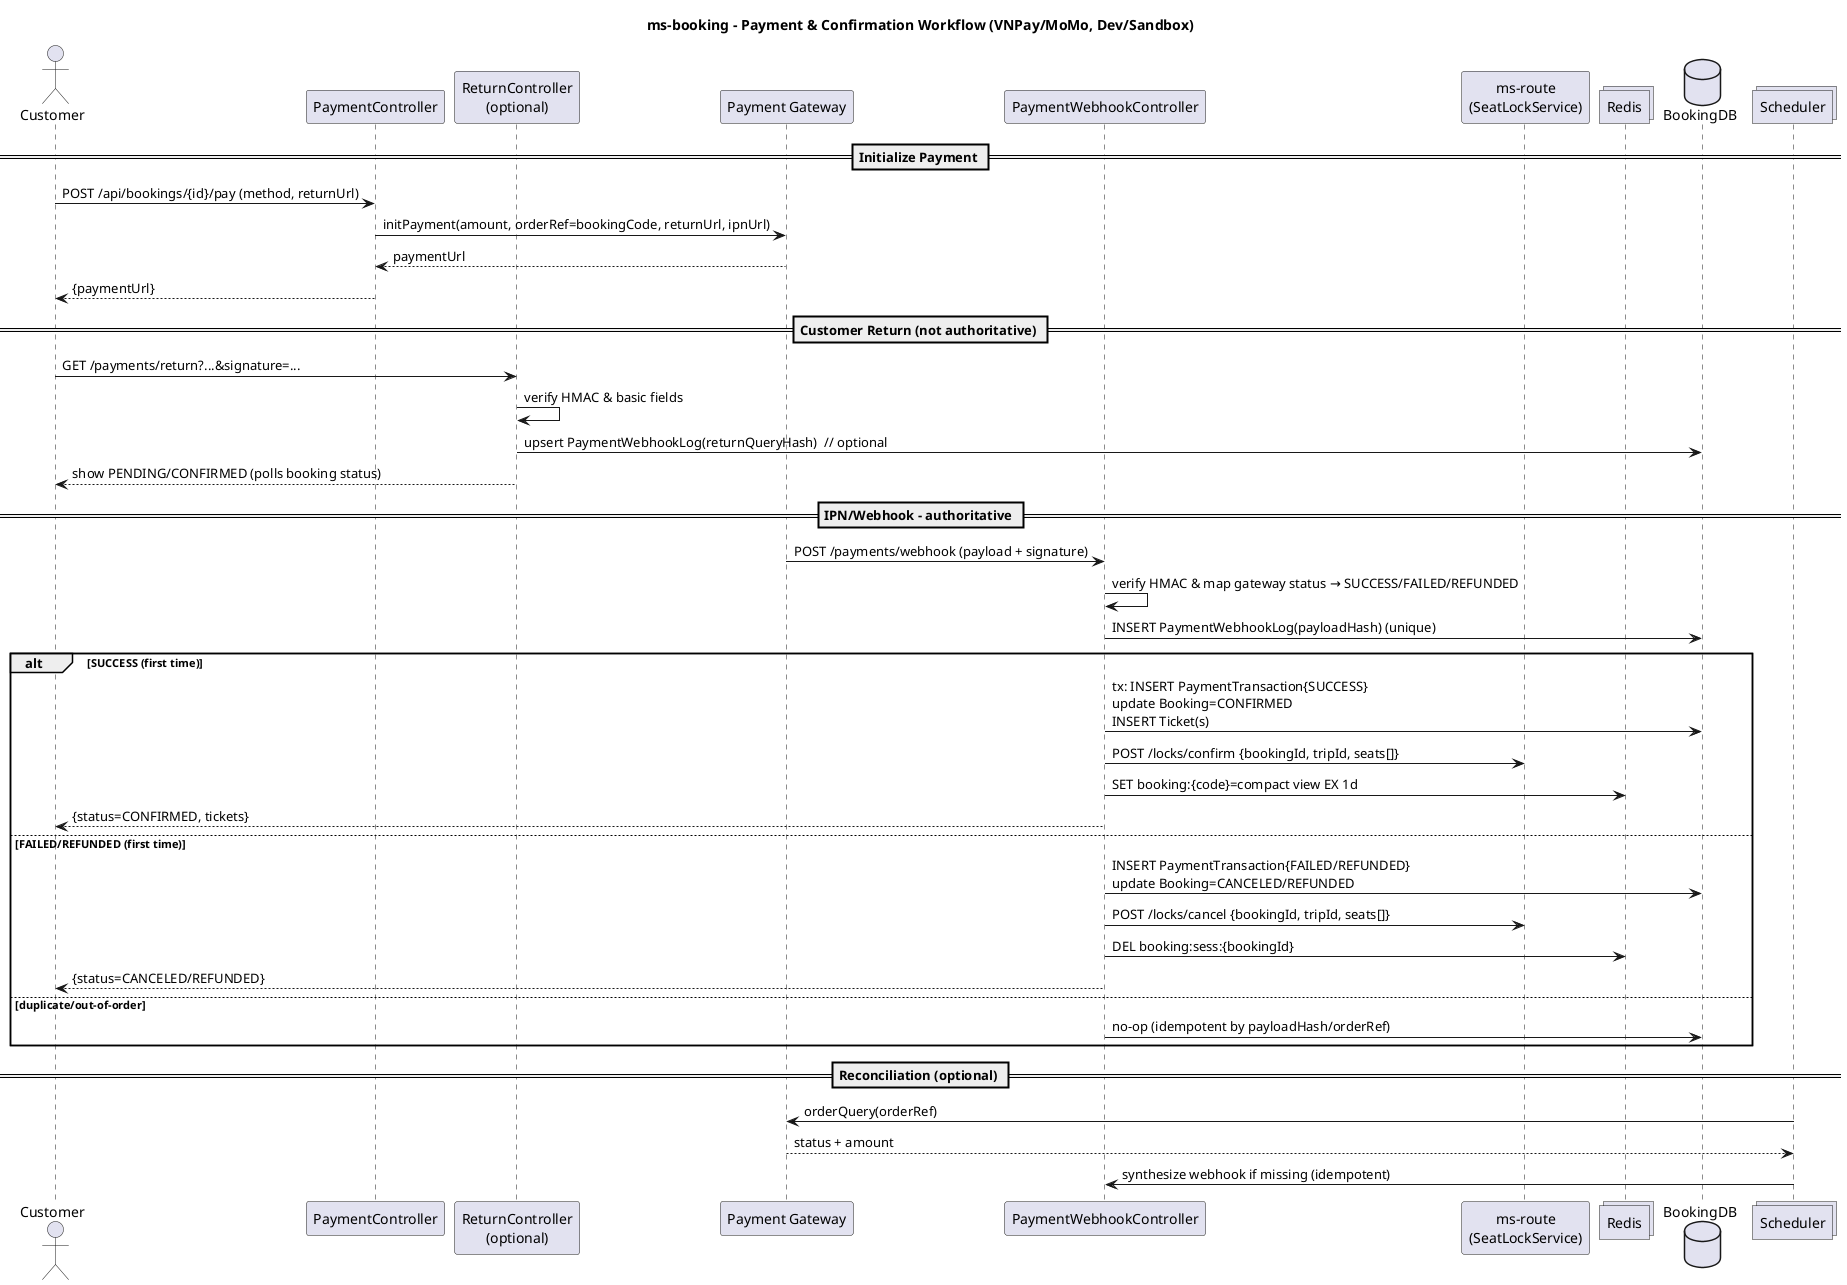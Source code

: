 @startuml
title ms-booking – Payment & Confirmation Workflow (VNPay/MoMo, Dev/Sandbox)

actor Customer
participant "PaymentController" as PAY_API
participant "ReturnController\n(optional)" as RETURN
participant "Payment Gateway" as GATEWAY
participant "PaymentWebhookController" as WEBHOOK
participant "ms-route\n(SeatLockService)" as ROUTE
collections "Redis" as REDIS
database "BookingDB" as BOOKDB
collections "Scheduler" as CRON

== Initialize Payment ==
Customer -> PAY_API : POST /api/bookings/{id}/pay (method, returnUrl)
PAY_API -> GATEWAY : initPayment(amount, orderRef=bookingCode, returnUrl, ipnUrl)
GATEWAY --> PAY_API : paymentUrl
PAY_API --> Customer : {paymentUrl}

== Customer Return (not authoritative) ==
Customer -> RETURN : GET /payments/return?...&signature=...
RETURN -> RETURN : verify HMAC & basic fields
RETURN -> BOOKDB : upsert PaymentWebhookLog(returnQueryHash)  // optional
RETURN --> Customer : show PENDING/CONFIRMED (polls booking status)

== IPN/Webhook – authoritative ==
GATEWAY -> WEBHOOK : POST /payments/webhook (payload + signature)
WEBHOOK -> WEBHOOK : verify HMAC & map gateway status → SUCCESS/FAILED/REFUNDED
WEBHOOK -> BOOKDB : INSERT PaymentWebhookLog(payloadHash) (unique)
alt SUCCESS (first time)
  WEBHOOK -> BOOKDB : tx: INSERT PaymentTransaction{SUCCESS}\nupdate Booking=CONFIRMED\nINSERT Ticket(s)
  WEBHOOK -> ROUTE : POST /locks/confirm {bookingId, tripId, seats[]}
  WEBHOOK -> REDIS : SET booking:{code}=compact view EX 1d
  WEBHOOK --> Customer : {status=CONFIRMED, tickets}
else FAILED/REFUNDED (first time)
  WEBHOOK -> BOOKDB : INSERT PaymentTransaction{FAILED/REFUNDED}\nupdate Booking=CANCELED/REFUNDED
  WEBHOOK -> ROUTE : POST /locks/cancel {bookingId, tripId, seats[]}
  WEBHOOK -> REDIS : DEL booking:sess:{bookingId}
  WEBHOOK --> Customer : {status=CANCELED/REFUNDED}
else duplicate/out-of-order
  WEBHOOK -> BOOKDB : no-op (idempotent by payloadHash/orderRef)
end

== Reconciliation (optional) ==
CRON -> GATEWAY : orderQuery(orderRef)
GATEWAY --> CRON : status + amount
CRON -> WEBHOOK : synthesize webhook if missing (idempotent)
@enduml